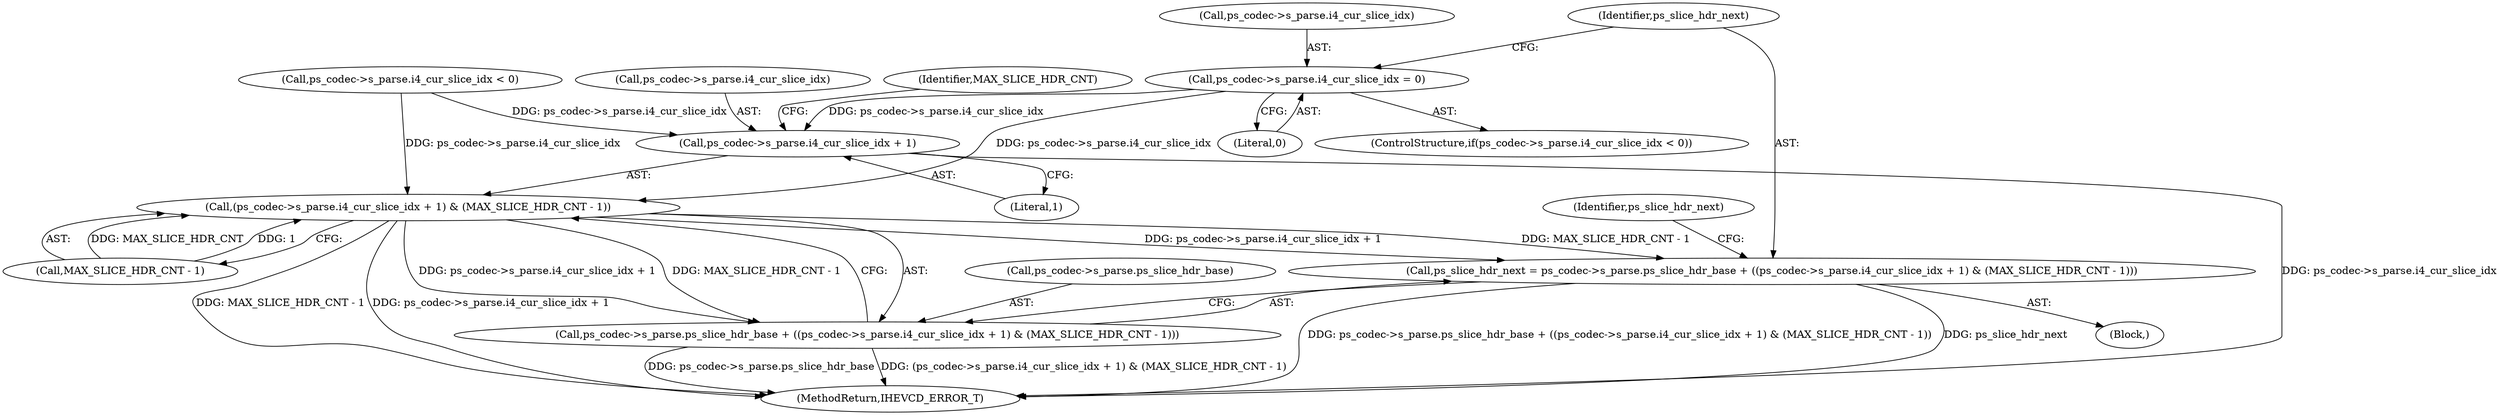digraph "1_Android_7c9be319a279654e55a6d757265f88c61a16a4d5@del" {
"1001743" [label="(Call,ps_codec->s_parse.i4_cur_slice_idx = 0)"];
"1001758" [label="(Call,(ps_codec->s_parse.i4_cur_slice_idx + 1) & (MAX_SLICE_HDR_CNT - 1))"];
"1001750" [label="(Call,ps_slice_hdr_next = ps_codec->s_parse.ps_slice_hdr_base + ((ps_codec->s_parse.i4_cur_slice_idx + 1) & (MAX_SLICE_HDR_CNT - 1)))"];
"1001752" [label="(Call,ps_codec->s_parse.ps_slice_hdr_base + ((ps_codec->s_parse.i4_cur_slice_idx + 1) & (MAX_SLICE_HDR_CNT - 1)))"];
"1001759" [label="(Call,ps_codec->s_parse.i4_cur_slice_idx + 1)"];
"1001753" [label="(Call,ps_codec->s_parse.ps_slice_hdr_base)"];
"1002685" [label="(MethodReturn,IHEVCD_ERROR_T)"];
"1001736" [label="(Call,ps_codec->s_parse.i4_cur_slice_idx < 0)"];
"1001759" [label="(Call,ps_codec->s_parse.i4_cur_slice_idx + 1)"];
"1001722" [label="(Block,)"];
"1001750" [label="(Call,ps_slice_hdr_next = ps_codec->s_parse.ps_slice_hdr_base + ((ps_codec->s_parse.i4_cur_slice_idx + 1) & (MAX_SLICE_HDR_CNT - 1)))"];
"1001760" [label="(Call,ps_codec->s_parse.i4_cur_slice_idx)"];
"1001766" [label="(Call,MAX_SLICE_HDR_CNT - 1)"];
"1001771" [label="(Identifier,ps_slice_hdr_next)"];
"1001744" [label="(Call,ps_codec->s_parse.i4_cur_slice_idx)"];
"1001751" [label="(Identifier,ps_slice_hdr_next)"];
"1001743" [label="(Call,ps_codec->s_parse.i4_cur_slice_idx = 0)"];
"1001752" [label="(Call,ps_codec->s_parse.ps_slice_hdr_base + ((ps_codec->s_parse.i4_cur_slice_idx + 1) & (MAX_SLICE_HDR_CNT - 1)))"];
"1001758" [label="(Call,(ps_codec->s_parse.i4_cur_slice_idx + 1) & (MAX_SLICE_HDR_CNT - 1))"];
"1001767" [label="(Identifier,MAX_SLICE_HDR_CNT)"];
"1001765" [label="(Literal,1)"];
"1001749" [label="(Literal,0)"];
"1001735" [label="(ControlStructure,if(ps_codec->s_parse.i4_cur_slice_idx < 0))"];
"1001743" -> "1001735"  [label="AST: "];
"1001743" -> "1001749"  [label="CFG: "];
"1001744" -> "1001743"  [label="AST: "];
"1001749" -> "1001743"  [label="AST: "];
"1001751" -> "1001743"  [label="CFG: "];
"1001743" -> "1001758"  [label="DDG: ps_codec->s_parse.i4_cur_slice_idx"];
"1001743" -> "1001759"  [label="DDG: ps_codec->s_parse.i4_cur_slice_idx"];
"1001758" -> "1001752"  [label="AST: "];
"1001758" -> "1001766"  [label="CFG: "];
"1001759" -> "1001758"  [label="AST: "];
"1001766" -> "1001758"  [label="AST: "];
"1001752" -> "1001758"  [label="CFG: "];
"1001758" -> "1002685"  [label="DDG: ps_codec->s_parse.i4_cur_slice_idx + 1"];
"1001758" -> "1002685"  [label="DDG: MAX_SLICE_HDR_CNT - 1"];
"1001758" -> "1001750"  [label="DDG: ps_codec->s_parse.i4_cur_slice_idx + 1"];
"1001758" -> "1001750"  [label="DDG: MAX_SLICE_HDR_CNT - 1"];
"1001758" -> "1001752"  [label="DDG: ps_codec->s_parse.i4_cur_slice_idx + 1"];
"1001758" -> "1001752"  [label="DDG: MAX_SLICE_HDR_CNT - 1"];
"1001736" -> "1001758"  [label="DDG: ps_codec->s_parse.i4_cur_slice_idx"];
"1001766" -> "1001758"  [label="DDG: MAX_SLICE_HDR_CNT"];
"1001766" -> "1001758"  [label="DDG: 1"];
"1001750" -> "1001722"  [label="AST: "];
"1001750" -> "1001752"  [label="CFG: "];
"1001751" -> "1001750"  [label="AST: "];
"1001752" -> "1001750"  [label="AST: "];
"1001771" -> "1001750"  [label="CFG: "];
"1001750" -> "1002685"  [label="DDG: ps_slice_hdr_next"];
"1001750" -> "1002685"  [label="DDG: ps_codec->s_parse.ps_slice_hdr_base + ((ps_codec->s_parse.i4_cur_slice_idx + 1) & (MAX_SLICE_HDR_CNT - 1))"];
"1001753" -> "1001752"  [label="AST: "];
"1001752" -> "1002685"  [label="DDG: (ps_codec->s_parse.i4_cur_slice_idx + 1) & (MAX_SLICE_HDR_CNT - 1)"];
"1001752" -> "1002685"  [label="DDG: ps_codec->s_parse.ps_slice_hdr_base"];
"1001759" -> "1001765"  [label="CFG: "];
"1001760" -> "1001759"  [label="AST: "];
"1001765" -> "1001759"  [label="AST: "];
"1001767" -> "1001759"  [label="CFG: "];
"1001759" -> "1002685"  [label="DDG: ps_codec->s_parse.i4_cur_slice_idx"];
"1001736" -> "1001759"  [label="DDG: ps_codec->s_parse.i4_cur_slice_idx"];
}

